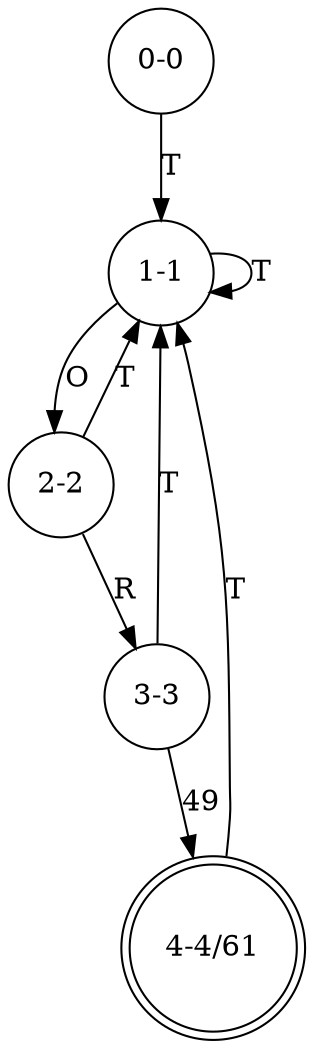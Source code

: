 digraph "DFAC" {
 0 [shape=circle,label="0-0"];
 1 [shape=circle,label="1-1"];
 2 [shape=circle,label="2-2"];
 3 [shape=circle,label="3-3"];
 4 [shape=doublecircle,label="4-4/61"];
0 -> 1 [label="T"];
1 -> 2 [label="O"];
1 -> 1 [label="T"];
2 -> 3 [label="R"];
2 -> 1 [label="T"];
3 -> 4 [label="49"];
3 -> 1 [label="T"];
4 -> 1 [label="T"];
}